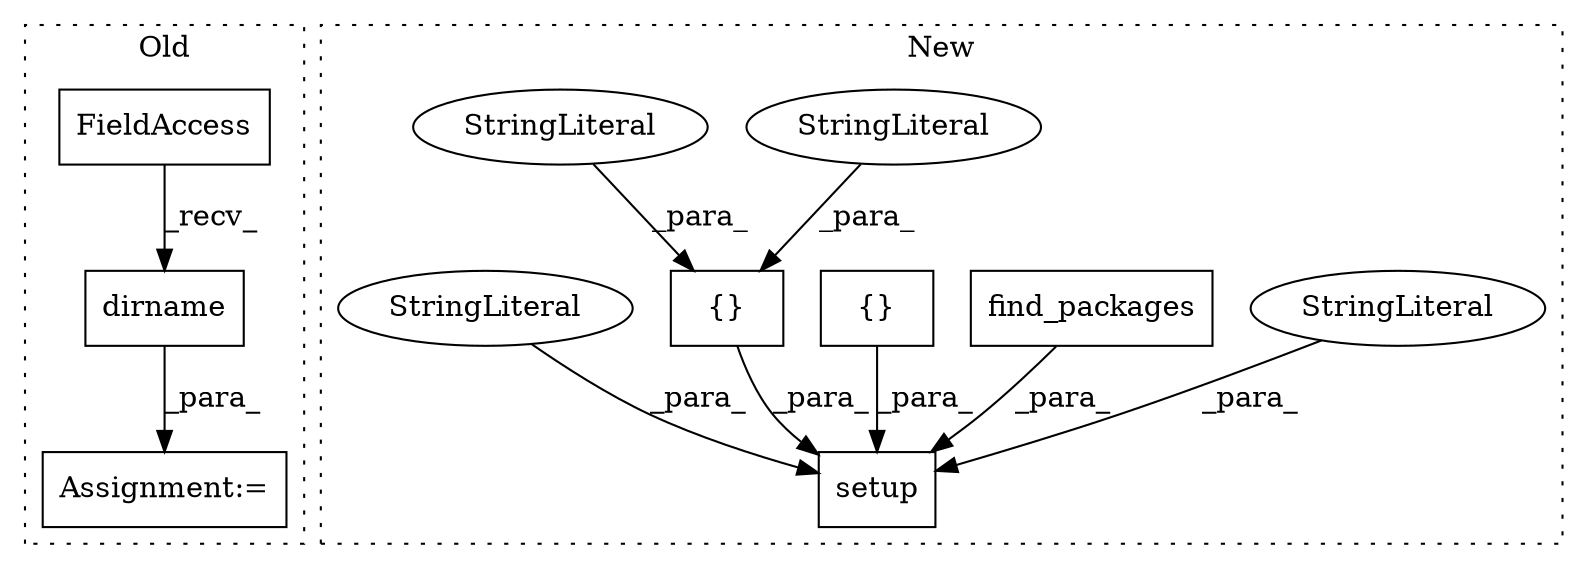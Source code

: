 digraph G {
subgraph cluster0 {
1 [label="dirname" a="32" s="1365,1398" l="8,1" shape="box"];
3 [label="FieldAccess" a="22" s="1357" l="2" shape="box"];
11 [label="Assignment:=" a="7" s="1356" l="1" shape="box"];
label = "Old";
style="dotted";
}
subgraph cluster1 {
2 [label="setup" a="32" s="1536,2259" l="6,1" shape="box"];
4 [label="{}" a="4" s="1815,1996" l="1,1" shape="box"];
5 [label="StringLiteral" a="45" s="1674" l="28" shape="ellipse"];
6 [label="find_packages" a="32" s="1560" l="15" shape="box"];
7 [label="StringLiteral" a="45" s="1896" l="40" shape="ellipse"];
8 [label="{}" a="4" s="2077,2257" l="1,1" shape="box"];
9 [label="StringLiteral" a="45" s="1862" l="33" shape="ellipse"];
10 [label="StringLiteral" a="45" s="1766" l="36" shape="ellipse"];
label = "New";
style="dotted";
}
1 -> 11 [label="_para_"];
3 -> 1 [label="_recv_"];
4 -> 2 [label="_para_"];
5 -> 2 [label="_para_"];
6 -> 2 [label="_para_"];
7 -> 4 [label="_para_"];
8 -> 2 [label="_para_"];
9 -> 4 [label="_para_"];
10 -> 2 [label="_para_"];
}
